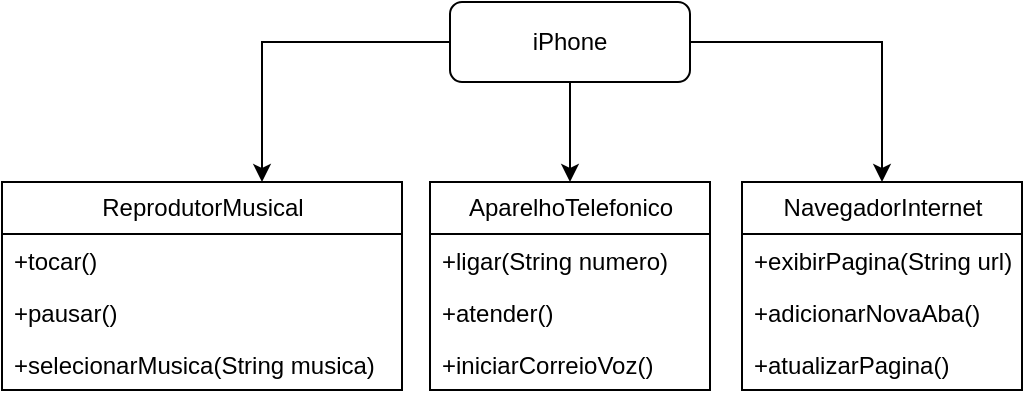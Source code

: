 <mxfile version="24.6.0" type="github">
  <diagram id="C5RBs43oDa-KdzZeNtuy" name="Page-1">
    <mxGraphModel dx="819" dy="441" grid="1" gridSize="10" guides="1" tooltips="1" connect="1" arrows="1" fold="1" page="1" pageScale="1" pageWidth="827" pageHeight="1169" math="0" shadow="0">
      <root>
        <mxCell id="WIyWlLk6GJQsqaUBKTNV-0" />
        <mxCell id="WIyWlLk6GJQsqaUBKTNV-1" parent="WIyWlLk6GJQsqaUBKTNV-0" />
        <mxCell id="LeYuZb74J5hf7_USCOZs-18" style="edgeStyle=orthogonalEdgeStyle;rounded=0;orthogonalLoop=1;jettySize=auto;html=1;exitX=0.5;exitY=1;exitDx=0;exitDy=0;entryX=0.5;entryY=0;entryDx=0;entryDy=0;" edge="1" parent="WIyWlLk6GJQsqaUBKTNV-1" source="WIyWlLk6GJQsqaUBKTNV-11" target="LeYuZb74J5hf7_USCOZs-8">
          <mxGeometry relative="1" as="geometry" />
        </mxCell>
        <mxCell id="LeYuZb74J5hf7_USCOZs-20" style="edgeStyle=orthogonalEdgeStyle;rounded=0;orthogonalLoop=1;jettySize=auto;html=1;exitX=1;exitY=0.5;exitDx=0;exitDy=0;entryX=0.5;entryY=0;entryDx=0;entryDy=0;" edge="1" parent="WIyWlLk6GJQsqaUBKTNV-1" source="WIyWlLk6GJQsqaUBKTNV-11" target="LeYuZb74J5hf7_USCOZs-12">
          <mxGeometry relative="1" as="geometry" />
        </mxCell>
        <mxCell id="WIyWlLk6GJQsqaUBKTNV-11" value="iPhone" style="rounded=1;whiteSpace=wrap;html=1;fontSize=12;glass=0;strokeWidth=1;shadow=0;" parent="WIyWlLk6GJQsqaUBKTNV-1" vertex="1">
          <mxGeometry x="354" y="50" width="120" height="40" as="geometry" />
        </mxCell>
        <mxCell id="LeYuZb74J5hf7_USCOZs-4" value="&lt;span style=&quot;text-wrap: wrap;&quot;&gt;ReprodutorMusical&lt;/span&gt;" style="swimlane;fontStyle=0;childLayout=stackLayout;horizontal=1;startSize=26;fillColor=none;horizontalStack=0;resizeParent=1;resizeParentMax=0;resizeLast=0;collapsible=1;marginBottom=0;html=1;" vertex="1" parent="WIyWlLk6GJQsqaUBKTNV-1">
          <mxGeometry x="130" y="140" width="200" height="104" as="geometry" />
        </mxCell>
        <mxCell id="LeYuZb74J5hf7_USCOZs-5" value="+tocar()" style="text;strokeColor=none;fillColor=none;align=left;verticalAlign=top;spacingLeft=4;spacingRight=4;overflow=hidden;rotatable=0;points=[[0,0.5],[1,0.5]];portConstraint=eastwest;whiteSpace=wrap;html=1;" vertex="1" parent="LeYuZb74J5hf7_USCOZs-4">
          <mxGeometry y="26" width="200" height="26" as="geometry" />
        </mxCell>
        <mxCell id="LeYuZb74J5hf7_USCOZs-6" value="+pausar()" style="text;strokeColor=none;fillColor=none;align=left;verticalAlign=top;spacingLeft=4;spacingRight=4;overflow=hidden;rotatable=0;points=[[0,0.5],[1,0.5]];portConstraint=eastwest;whiteSpace=wrap;html=1;" vertex="1" parent="LeYuZb74J5hf7_USCOZs-4">
          <mxGeometry y="52" width="200" height="26" as="geometry" />
        </mxCell>
        <mxCell id="LeYuZb74J5hf7_USCOZs-7" value="+selecionarMusica(String musica)" style="text;strokeColor=none;fillColor=none;align=left;verticalAlign=top;spacingLeft=4;spacingRight=4;overflow=hidden;rotatable=0;points=[[0,0.5],[1,0.5]];portConstraint=eastwest;whiteSpace=wrap;html=1;" vertex="1" parent="LeYuZb74J5hf7_USCOZs-4">
          <mxGeometry y="78" width="200" height="26" as="geometry" />
        </mxCell>
        <mxCell id="LeYuZb74J5hf7_USCOZs-8" value="&lt;span style=&quot;text-wrap: wrap;&quot;&gt;AparelhoTelefonico&lt;/span&gt;" style="swimlane;fontStyle=0;childLayout=stackLayout;horizontal=1;startSize=26;fillColor=none;horizontalStack=0;resizeParent=1;resizeParentMax=0;resizeLast=0;collapsible=1;marginBottom=0;html=1;" vertex="1" parent="WIyWlLk6GJQsqaUBKTNV-1">
          <mxGeometry x="344" y="140" width="140" height="104" as="geometry" />
        </mxCell>
        <mxCell id="LeYuZb74J5hf7_USCOZs-9" value="+ligar(String numero)" style="text;strokeColor=none;fillColor=none;align=left;verticalAlign=top;spacingLeft=4;spacingRight=4;overflow=hidden;rotatable=0;points=[[0,0.5],[1,0.5]];portConstraint=eastwest;whiteSpace=wrap;html=1;" vertex="1" parent="LeYuZb74J5hf7_USCOZs-8">
          <mxGeometry y="26" width="140" height="26" as="geometry" />
        </mxCell>
        <mxCell id="LeYuZb74J5hf7_USCOZs-10" value="+atender()" style="text;strokeColor=none;fillColor=none;align=left;verticalAlign=top;spacingLeft=4;spacingRight=4;overflow=hidden;rotatable=0;points=[[0,0.5],[1,0.5]];portConstraint=eastwest;whiteSpace=wrap;html=1;" vertex="1" parent="LeYuZb74J5hf7_USCOZs-8">
          <mxGeometry y="52" width="140" height="26" as="geometry" />
        </mxCell>
        <mxCell id="LeYuZb74J5hf7_USCOZs-11" value="+iniciarCorreioVoz()" style="text;strokeColor=none;fillColor=none;align=left;verticalAlign=top;spacingLeft=4;spacingRight=4;overflow=hidden;rotatable=0;points=[[0,0.5],[1,0.5]];portConstraint=eastwest;whiteSpace=wrap;html=1;" vertex="1" parent="LeYuZb74J5hf7_USCOZs-8">
          <mxGeometry y="78" width="140" height="26" as="geometry" />
        </mxCell>
        <mxCell id="LeYuZb74J5hf7_USCOZs-12" value="&lt;span style=&quot;text-wrap: wrap;&quot;&gt;NavegadorInternet&lt;/span&gt;" style="swimlane;fontStyle=0;childLayout=stackLayout;horizontal=1;startSize=26;fillColor=none;horizontalStack=0;resizeParent=1;resizeParentMax=0;resizeLast=0;collapsible=1;marginBottom=0;html=1;" vertex="1" parent="WIyWlLk6GJQsqaUBKTNV-1">
          <mxGeometry x="500" y="140" width="140" height="104" as="geometry" />
        </mxCell>
        <mxCell id="LeYuZb74J5hf7_USCOZs-13" value="+&lt;span style=&quot;background-color: initial;&quot;&gt;exibirPagina(String url)&lt;/span&gt;" style="text;strokeColor=none;fillColor=none;align=left;verticalAlign=top;spacingLeft=4;spacingRight=4;overflow=hidden;rotatable=0;points=[[0,0.5],[1,0.5]];portConstraint=eastwest;whiteSpace=wrap;html=1;" vertex="1" parent="LeYuZb74J5hf7_USCOZs-12">
          <mxGeometry y="26" width="140" height="26" as="geometry" />
        </mxCell>
        <mxCell id="LeYuZb74J5hf7_USCOZs-14" value="+adicionarNovaAba()" style="text;strokeColor=none;fillColor=none;align=left;verticalAlign=top;spacingLeft=4;spacingRight=4;overflow=hidden;rotatable=0;points=[[0,0.5],[1,0.5]];portConstraint=eastwest;whiteSpace=wrap;html=1;" vertex="1" parent="LeYuZb74J5hf7_USCOZs-12">
          <mxGeometry y="52" width="140" height="26" as="geometry" />
        </mxCell>
        <mxCell id="LeYuZb74J5hf7_USCOZs-15" value="+atualizarPagina()" style="text;strokeColor=none;fillColor=none;align=left;verticalAlign=top;spacingLeft=4;spacingRight=4;overflow=hidden;rotatable=0;points=[[0,0.5],[1,0.5]];portConstraint=eastwest;whiteSpace=wrap;html=1;" vertex="1" parent="LeYuZb74J5hf7_USCOZs-12">
          <mxGeometry y="78" width="140" height="26" as="geometry" />
        </mxCell>
        <mxCell id="LeYuZb74J5hf7_USCOZs-21" style="edgeStyle=orthogonalEdgeStyle;rounded=0;orthogonalLoop=1;jettySize=auto;html=1;exitX=0;exitY=0.5;exitDx=0;exitDy=0;entryX=0.65;entryY=0;entryDx=0;entryDy=0;entryPerimeter=0;" edge="1" parent="WIyWlLk6GJQsqaUBKTNV-1" source="WIyWlLk6GJQsqaUBKTNV-11" target="LeYuZb74J5hf7_USCOZs-4">
          <mxGeometry relative="1" as="geometry" />
        </mxCell>
      </root>
    </mxGraphModel>
  </diagram>
</mxfile>
